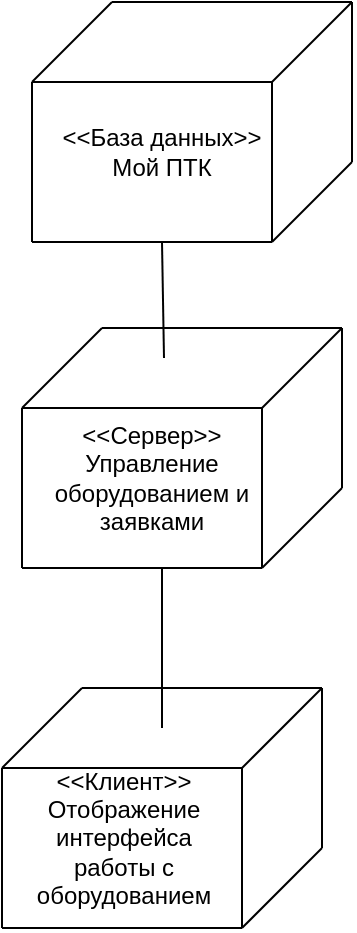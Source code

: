 <mxfile version="26.2.15">
  <diagram name="Страница — 1" id="2U_beod1Xs2xEPOJjbSm">
    <mxGraphModel dx="983" dy="586" grid="0" gridSize="10" guides="1" tooltips="1" connect="1" arrows="1" fold="1" page="0" pageScale="1" pageWidth="827" pageHeight="1169" math="0" shadow="0">
      <root>
        <mxCell id="0" />
        <mxCell id="1" parent="0" />
        <mxCell id="9gp0fkZp-KKO7aFeZ-14-9" value="" style="group" parent="1" vertex="1" connectable="0">
          <mxGeometry x="295" y="107" width="160" height="120" as="geometry" />
        </mxCell>
        <mxCell id="UuPEeFDd-hWJBJiI8mwI-1" value="" style="endArrow=none;html=1;rounded=0;" parent="9gp0fkZp-KKO7aFeZ-14-9" edge="1">
          <mxGeometry width="50" height="50" relative="1" as="geometry">
            <mxPoint y="40" as="sourcePoint" />
            <mxPoint x="120" y="40" as="targetPoint" />
          </mxGeometry>
        </mxCell>
        <mxCell id="9gp0fkZp-KKO7aFeZ-14-1" value="" style="endArrow=none;html=1;rounded=0;" parent="9gp0fkZp-KKO7aFeZ-14-9" edge="1">
          <mxGeometry width="50" height="50" relative="1" as="geometry">
            <mxPoint y="120" as="sourcePoint" />
            <mxPoint x="120" y="120" as="targetPoint" />
          </mxGeometry>
        </mxCell>
        <mxCell id="9gp0fkZp-KKO7aFeZ-14-2" value="" style="endArrow=none;html=1;rounded=0;" parent="9gp0fkZp-KKO7aFeZ-14-9" edge="1">
          <mxGeometry width="50" height="50" relative="1" as="geometry">
            <mxPoint x="120" y="40" as="sourcePoint" />
            <mxPoint x="120" y="120" as="targetPoint" />
          </mxGeometry>
        </mxCell>
        <mxCell id="9gp0fkZp-KKO7aFeZ-14-3" value="" style="endArrow=none;html=1;rounded=0;" parent="9gp0fkZp-KKO7aFeZ-14-9" edge="1">
          <mxGeometry width="50" height="50" relative="1" as="geometry">
            <mxPoint y="40" as="sourcePoint" />
            <mxPoint y="120" as="targetPoint" />
          </mxGeometry>
        </mxCell>
        <mxCell id="9gp0fkZp-KKO7aFeZ-14-4" value="" style="endArrow=none;html=1;rounded=0;" parent="9gp0fkZp-KKO7aFeZ-14-9" edge="1">
          <mxGeometry width="50" height="50" relative="1" as="geometry">
            <mxPoint x="40" as="sourcePoint" />
            <mxPoint y="40" as="targetPoint" />
          </mxGeometry>
        </mxCell>
        <mxCell id="9gp0fkZp-KKO7aFeZ-14-5" value="" style="endArrow=none;html=1;rounded=0;" parent="9gp0fkZp-KKO7aFeZ-14-9" edge="1">
          <mxGeometry width="50" height="50" relative="1" as="geometry">
            <mxPoint x="160" as="sourcePoint" />
            <mxPoint x="120" y="40" as="targetPoint" />
          </mxGeometry>
        </mxCell>
        <mxCell id="9gp0fkZp-KKO7aFeZ-14-6" value="" style="endArrow=none;html=1;rounded=0;" parent="9gp0fkZp-KKO7aFeZ-14-9" edge="1">
          <mxGeometry width="50" height="50" relative="1" as="geometry">
            <mxPoint x="160" y="80" as="sourcePoint" />
            <mxPoint x="120" y="120" as="targetPoint" />
          </mxGeometry>
        </mxCell>
        <mxCell id="9gp0fkZp-KKO7aFeZ-14-7" value="" style="endArrow=none;html=1;rounded=0;" parent="9gp0fkZp-KKO7aFeZ-14-9" edge="1">
          <mxGeometry width="50" height="50" relative="1" as="geometry">
            <mxPoint x="40" as="sourcePoint" />
            <mxPoint x="160" as="targetPoint" />
          </mxGeometry>
        </mxCell>
        <mxCell id="9gp0fkZp-KKO7aFeZ-14-8" value="" style="endArrow=none;html=1;rounded=0;" parent="9gp0fkZp-KKO7aFeZ-14-9" edge="1">
          <mxGeometry width="50" height="50" relative="1" as="geometry">
            <mxPoint x="160" as="sourcePoint" />
            <mxPoint x="160" y="80" as="targetPoint" />
          </mxGeometry>
        </mxCell>
        <mxCell id="9gp0fkZp-KKO7aFeZ-14-46" value="&amp;lt;&amp;lt;База данных&amp;gt;&amp;gt;&lt;br&gt;Мой ПТК" style="text;html=1;align=center;verticalAlign=middle;whiteSpace=wrap;rounded=0;" parent="9gp0fkZp-KKO7aFeZ-14-9" vertex="1">
          <mxGeometry x="10" y="60" width="110" height="30" as="geometry" />
        </mxCell>
        <mxCell id="9gp0fkZp-KKO7aFeZ-14-24" value="" style="group" parent="1" vertex="1" connectable="0">
          <mxGeometry x="290" y="270" width="160" height="120" as="geometry" />
        </mxCell>
        <mxCell id="9gp0fkZp-KKO7aFeZ-14-25" value="" style="endArrow=none;html=1;rounded=0;" parent="9gp0fkZp-KKO7aFeZ-14-24" edge="1">
          <mxGeometry width="50" height="50" relative="1" as="geometry">
            <mxPoint y="40" as="sourcePoint" />
            <mxPoint x="120" y="40" as="targetPoint" />
          </mxGeometry>
        </mxCell>
        <mxCell id="9gp0fkZp-KKO7aFeZ-14-26" value="" style="endArrow=none;html=1;rounded=0;" parent="9gp0fkZp-KKO7aFeZ-14-24" edge="1">
          <mxGeometry width="50" height="50" relative="1" as="geometry">
            <mxPoint y="120" as="sourcePoint" />
            <mxPoint x="120" y="120" as="targetPoint" />
          </mxGeometry>
        </mxCell>
        <mxCell id="9gp0fkZp-KKO7aFeZ-14-27" value="" style="endArrow=none;html=1;rounded=0;" parent="9gp0fkZp-KKO7aFeZ-14-24" edge="1">
          <mxGeometry width="50" height="50" relative="1" as="geometry">
            <mxPoint x="120" y="40" as="sourcePoint" />
            <mxPoint x="120" y="120" as="targetPoint" />
          </mxGeometry>
        </mxCell>
        <mxCell id="9gp0fkZp-KKO7aFeZ-14-28" value="" style="endArrow=none;html=1;rounded=0;" parent="9gp0fkZp-KKO7aFeZ-14-24" edge="1">
          <mxGeometry width="50" height="50" relative="1" as="geometry">
            <mxPoint y="40" as="sourcePoint" />
            <mxPoint y="120" as="targetPoint" />
          </mxGeometry>
        </mxCell>
        <mxCell id="9gp0fkZp-KKO7aFeZ-14-29" value="" style="endArrow=none;html=1;rounded=0;" parent="9gp0fkZp-KKO7aFeZ-14-24" edge="1">
          <mxGeometry width="50" height="50" relative="1" as="geometry">
            <mxPoint x="40" as="sourcePoint" />
            <mxPoint y="40" as="targetPoint" />
          </mxGeometry>
        </mxCell>
        <mxCell id="9gp0fkZp-KKO7aFeZ-14-30" value="" style="endArrow=none;html=1;rounded=0;" parent="9gp0fkZp-KKO7aFeZ-14-24" edge="1">
          <mxGeometry width="50" height="50" relative="1" as="geometry">
            <mxPoint x="160" as="sourcePoint" />
            <mxPoint x="120" y="40" as="targetPoint" />
          </mxGeometry>
        </mxCell>
        <mxCell id="9gp0fkZp-KKO7aFeZ-14-31" value="" style="endArrow=none;html=1;rounded=0;" parent="9gp0fkZp-KKO7aFeZ-14-24" edge="1">
          <mxGeometry width="50" height="50" relative="1" as="geometry">
            <mxPoint x="160" y="80" as="sourcePoint" />
            <mxPoint x="120" y="120" as="targetPoint" />
          </mxGeometry>
        </mxCell>
        <mxCell id="9gp0fkZp-KKO7aFeZ-14-32" value="" style="endArrow=none;html=1;rounded=0;" parent="9gp0fkZp-KKO7aFeZ-14-24" edge="1">
          <mxGeometry width="50" height="50" relative="1" as="geometry">
            <mxPoint x="40" as="sourcePoint" />
            <mxPoint x="160" as="targetPoint" />
          </mxGeometry>
        </mxCell>
        <mxCell id="9gp0fkZp-KKO7aFeZ-14-33" value="" style="endArrow=none;html=1;rounded=0;" parent="9gp0fkZp-KKO7aFeZ-14-24" edge="1">
          <mxGeometry width="50" height="50" relative="1" as="geometry">
            <mxPoint x="160" as="sourcePoint" />
            <mxPoint x="160" y="80" as="targetPoint" />
          </mxGeometry>
        </mxCell>
        <mxCell id="9gp0fkZp-KKO7aFeZ-14-45" value="&amp;lt;&amp;lt;Сервер&amp;gt;&amp;gt;&lt;br&gt;Управление оборудованием и заявками" style="text;html=1;align=center;verticalAlign=middle;whiteSpace=wrap;rounded=0;" parent="9gp0fkZp-KKO7aFeZ-14-24" vertex="1">
          <mxGeometry x="10" y="60" width="110" height="30" as="geometry" />
        </mxCell>
        <mxCell id="9gp0fkZp-KKO7aFeZ-14-34" value="" style="group" parent="1" vertex="1" connectable="0">
          <mxGeometry x="280" y="450" width="160" height="120" as="geometry" />
        </mxCell>
        <mxCell id="9gp0fkZp-KKO7aFeZ-14-35" value="" style="endArrow=none;html=1;rounded=0;" parent="9gp0fkZp-KKO7aFeZ-14-34" edge="1">
          <mxGeometry width="50" height="50" relative="1" as="geometry">
            <mxPoint y="40" as="sourcePoint" />
            <mxPoint x="120" y="40" as="targetPoint" />
          </mxGeometry>
        </mxCell>
        <mxCell id="9gp0fkZp-KKO7aFeZ-14-36" value="" style="endArrow=none;html=1;rounded=0;" parent="9gp0fkZp-KKO7aFeZ-14-34" edge="1">
          <mxGeometry width="50" height="50" relative="1" as="geometry">
            <mxPoint y="120" as="sourcePoint" />
            <mxPoint x="120" y="120" as="targetPoint" />
          </mxGeometry>
        </mxCell>
        <mxCell id="9gp0fkZp-KKO7aFeZ-14-37" value="" style="endArrow=none;html=1;rounded=0;" parent="9gp0fkZp-KKO7aFeZ-14-34" edge="1">
          <mxGeometry width="50" height="50" relative="1" as="geometry">
            <mxPoint x="120" y="40" as="sourcePoint" />
            <mxPoint x="120" y="120" as="targetPoint" />
          </mxGeometry>
        </mxCell>
        <mxCell id="9gp0fkZp-KKO7aFeZ-14-38" value="" style="endArrow=none;html=1;rounded=0;" parent="9gp0fkZp-KKO7aFeZ-14-34" edge="1">
          <mxGeometry width="50" height="50" relative="1" as="geometry">
            <mxPoint y="40" as="sourcePoint" />
            <mxPoint y="120" as="targetPoint" />
          </mxGeometry>
        </mxCell>
        <mxCell id="9gp0fkZp-KKO7aFeZ-14-39" value="" style="endArrow=none;html=1;rounded=0;" parent="9gp0fkZp-KKO7aFeZ-14-34" edge="1">
          <mxGeometry width="50" height="50" relative="1" as="geometry">
            <mxPoint x="40" as="sourcePoint" />
            <mxPoint y="40" as="targetPoint" />
          </mxGeometry>
        </mxCell>
        <mxCell id="9gp0fkZp-KKO7aFeZ-14-40" value="" style="endArrow=none;html=1;rounded=0;" parent="9gp0fkZp-KKO7aFeZ-14-34" edge="1">
          <mxGeometry width="50" height="50" relative="1" as="geometry">
            <mxPoint x="160" as="sourcePoint" />
            <mxPoint x="120" y="40" as="targetPoint" />
          </mxGeometry>
        </mxCell>
        <mxCell id="9gp0fkZp-KKO7aFeZ-14-41" value="" style="endArrow=none;html=1;rounded=0;" parent="9gp0fkZp-KKO7aFeZ-14-34" edge="1">
          <mxGeometry width="50" height="50" relative="1" as="geometry">
            <mxPoint x="160" y="80" as="sourcePoint" />
            <mxPoint x="120" y="120" as="targetPoint" />
          </mxGeometry>
        </mxCell>
        <mxCell id="9gp0fkZp-KKO7aFeZ-14-42" value="" style="endArrow=none;html=1;rounded=0;" parent="9gp0fkZp-KKO7aFeZ-14-34" edge="1">
          <mxGeometry width="50" height="50" relative="1" as="geometry">
            <mxPoint x="40" as="sourcePoint" />
            <mxPoint x="160" as="targetPoint" />
          </mxGeometry>
        </mxCell>
        <mxCell id="9gp0fkZp-KKO7aFeZ-14-43" value="" style="endArrow=none;html=1;rounded=0;" parent="9gp0fkZp-KKO7aFeZ-14-34" edge="1">
          <mxGeometry width="50" height="50" relative="1" as="geometry">
            <mxPoint x="160" as="sourcePoint" />
            <mxPoint x="160" y="80" as="targetPoint" />
          </mxGeometry>
        </mxCell>
        <mxCell id="9gp0fkZp-KKO7aFeZ-14-44" value="&amp;lt;&amp;lt;Клиент&amp;gt;&amp;gt;&lt;br&gt;Отображение интерфейса работы с оборудованием" style="text;html=1;align=center;verticalAlign=middle;whiteSpace=wrap;rounded=0;" parent="9gp0fkZp-KKO7aFeZ-14-34" vertex="1">
          <mxGeometry x="6" y="60" width="110" height="30" as="geometry" />
        </mxCell>
        <mxCell id="9gp0fkZp-KKO7aFeZ-14-49" value="" style="endArrow=none;html=1;rounded=0;" parent="1" edge="1">
          <mxGeometry width="50" height="50" relative="1" as="geometry">
            <mxPoint x="361" y="285" as="sourcePoint" />
            <mxPoint x="360" y="227" as="targetPoint" />
          </mxGeometry>
        </mxCell>
        <mxCell id="9gp0fkZp-KKO7aFeZ-14-51" value="" style="endArrow=none;html=1;rounded=0;" parent="1" edge="1">
          <mxGeometry width="50" height="50" relative="1" as="geometry">
            <mxPoint x="360" y="470" as="sourcePoint" />
            <mxPoint x="360" y="390" as="targetPoint" />
          </mxGeometry>
        </mxCell>
      </root>
    </mxGraphModel>
  </diagram>
</mxfile>
